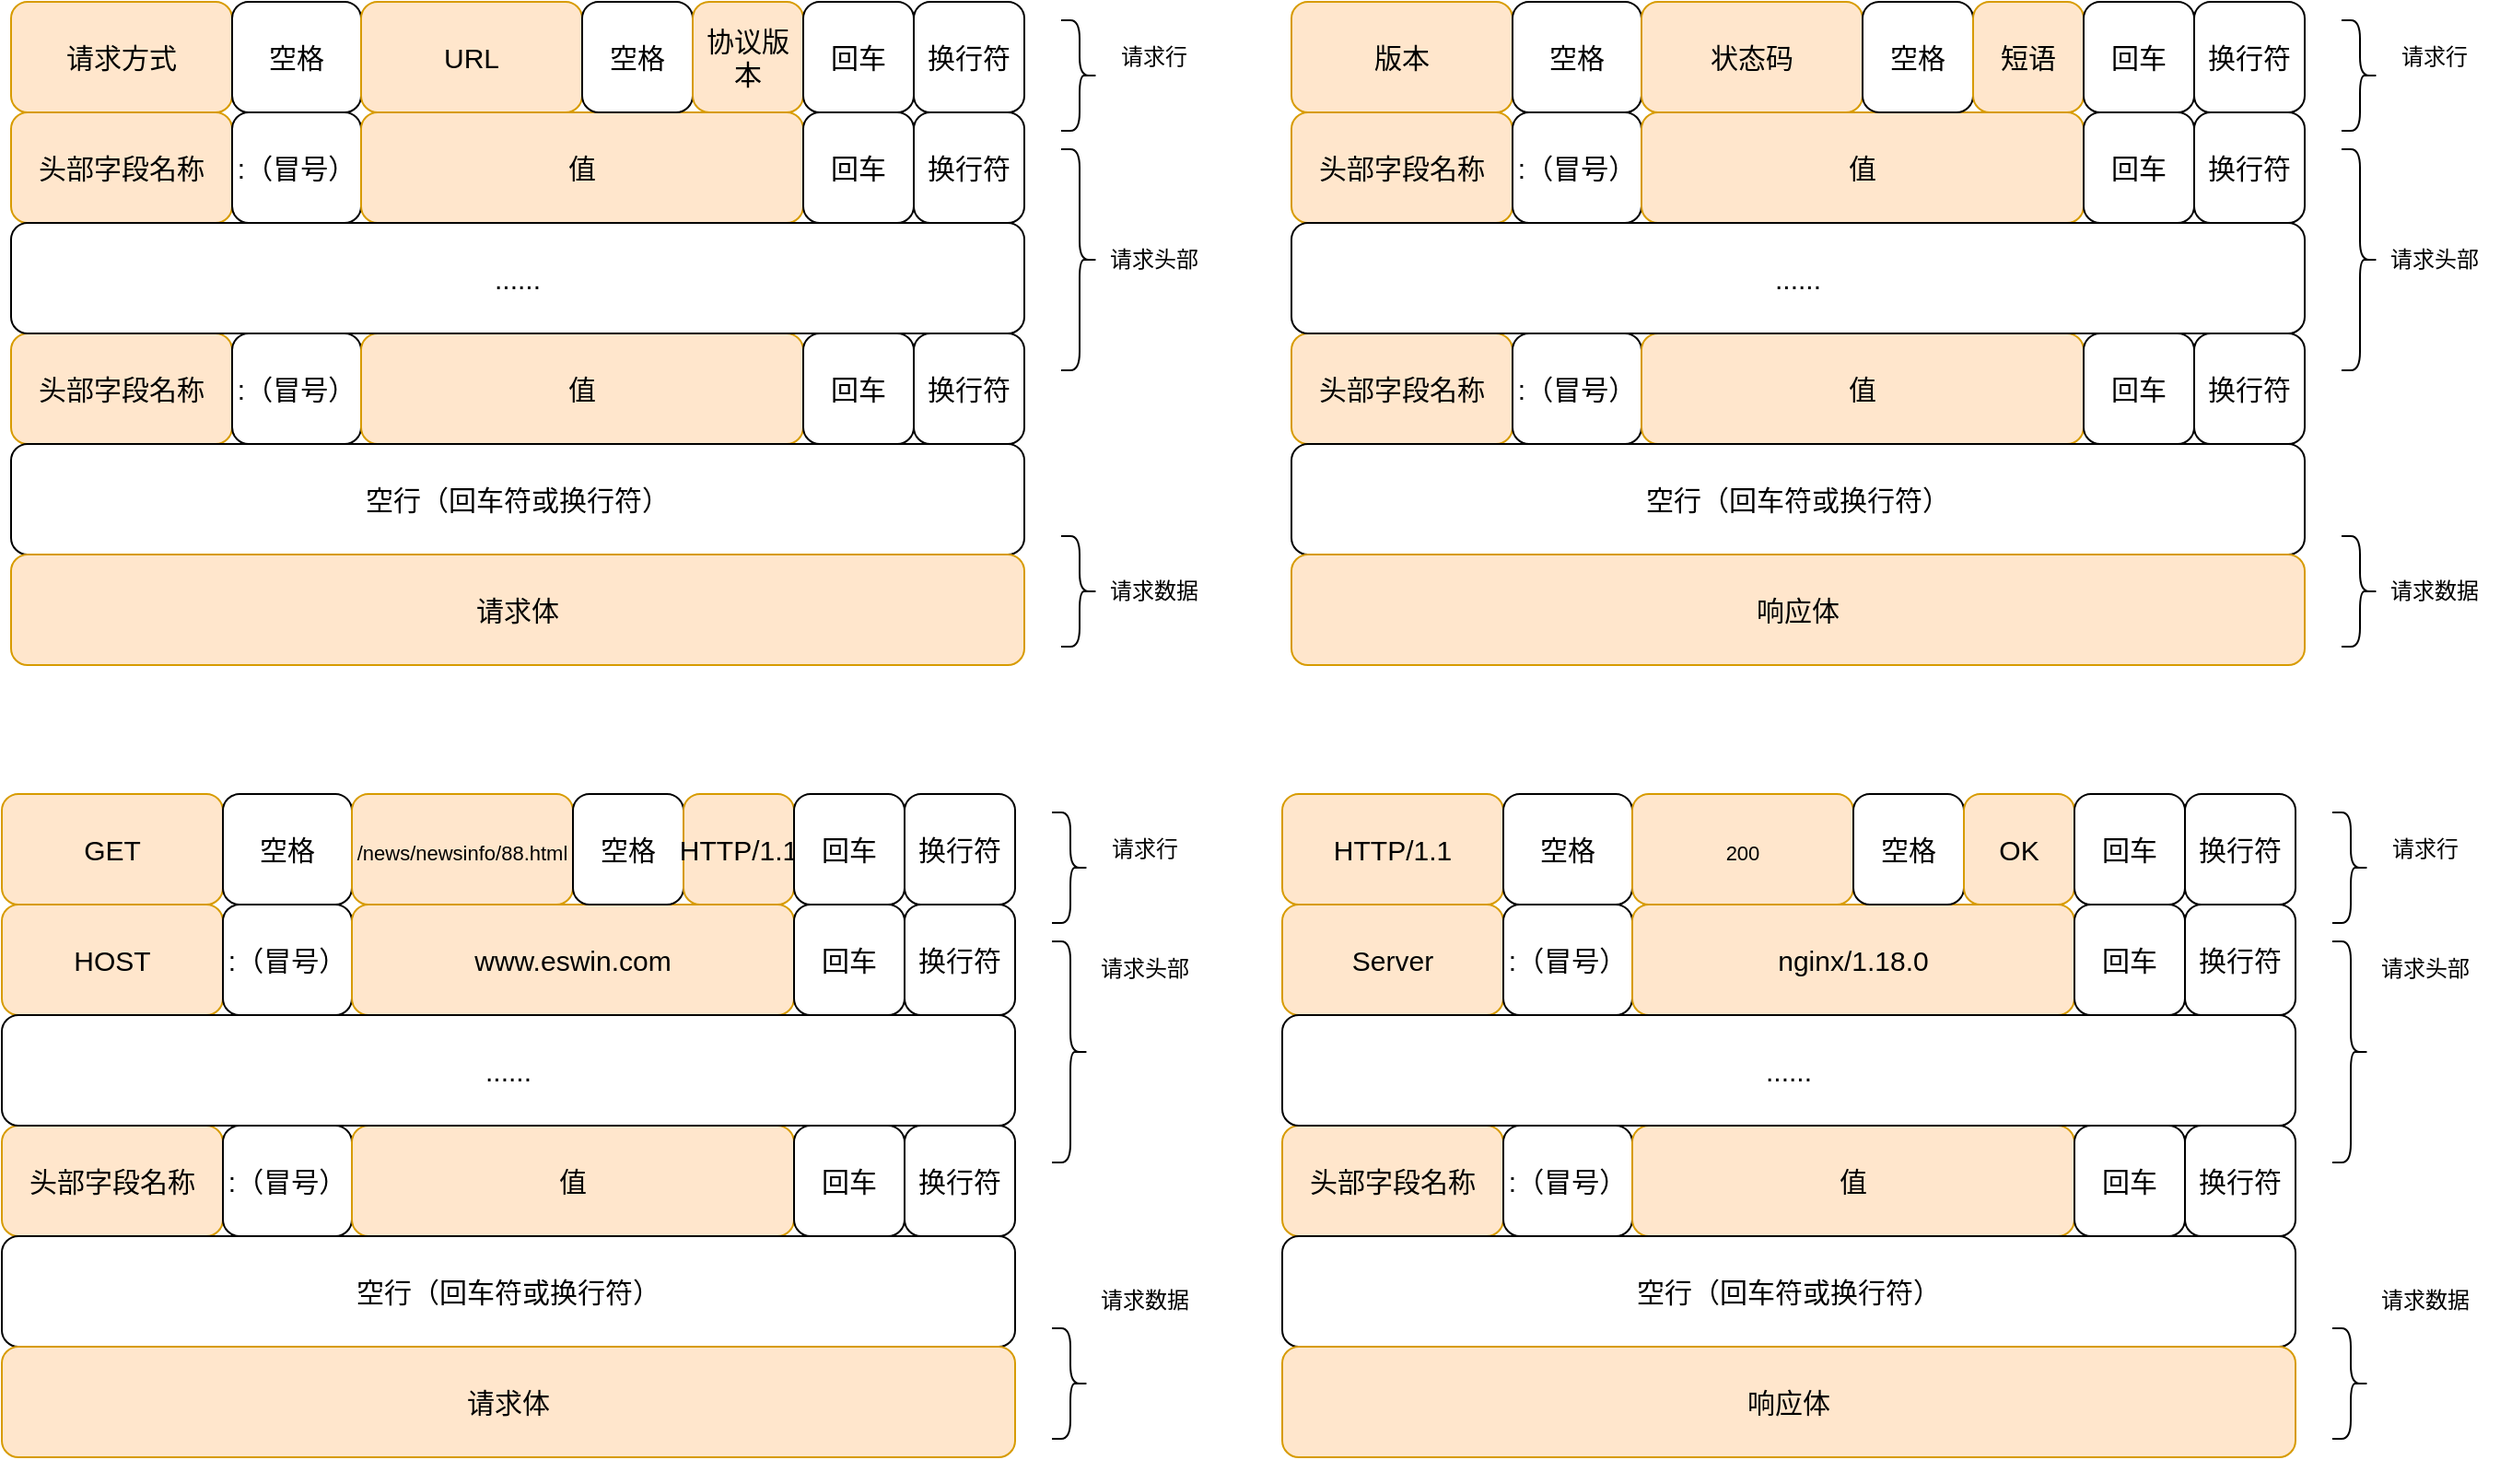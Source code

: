 <mxfile version="21.6.2" type="github">
  <diagram name="第 1 页" id="n4iippimXW4V_1ec7_ed">
    <mxGraphModel dx="1379" dy="764" grid="1" gridSize="10" guides="1" tooltips="1" connect="1" arrows="1" fold="1" page="1" pageScale="1" pageWidth="827" pageHeight="1169" math="0" shadow="0">
      <root>
        <mxCell id="0" />
        <mxCell id="1" parent="0" />
        <mxCell id="bQ2kmnAOD6BC6_OnVGFt-2" value="请求方式" style="rounded=1;whiteSpace=wrap;html=1;fontSize=15;fillColor=#ffe6cc;strokeColor=#d79b00;" vertex="1" parent="1">
          <mxGeometry x="80" y="20" width="120" height="60" as="geometry" />
        </mxCell>
        <mxCell id="bQ2kmnAOD6BC6_OnVGFt-3" value="空格" style="rounded=1;whiteSpace=wrap;html=1;fontSize=15;" vertex="1" parent="1">
          <mxGeometry x="200" y="20" width="70" height="60" as="geometry" />
        </mxCell>
        <mxCell id="bQ2kmnAOD6BC6_OnVGFt-4" value="URL" style="rounded=1;whiteSpace=wrap;html=1;fontSize=15;fillColor=#ffe6cc;strokeColor=#d79b00;" vertex="1" parent="1">
          <mxGeometry x="270" y="20" width="120" height="60" as="geometry" />
        </mxCell>
        <mxCell id="bQ2kmnAOD6BC6_OnVGFt-5" value="头部字段名称" style="rounded=1;whiteSpace=wrap;html=1;fontSize=15;fillColor=#ffe6cc;strokeColor=#d79b00;" vertex="1" parent="1">
          <mxGeometry x="80" y="80" width="120" height="60" as="geometry" />
        </mxCell>
        <mxCell id="bQ2kmnAOD6BC6_OnVGFt-6" value=":（冒号）" style="rounded=1;whiteSpace=wrap;html=1;fontSize=15;" vertex="1" parent="1">
          <mxGeometry x="200" y="80" width="70" height="60" as="geometry" />
        </mxCell>
        <mxCell id="bQ2kmnAOD6BC6_OnVGFt-7" value="值" style="rounded=1;whiteSpace=wrap;html=1;fontSize=15;fillColor=#ffe6cc;strokeColor=#d79b00;" vertex="1" parent="1">
          <mxGeometry x="270" y="80" width="240" height="60" as="geometry" />
        </mxCell>
        <mxCell id="bQ2kmnAOD6BC6_OnVGFt-8" value="回车" style="rounded=1;whiteSpace=wrap;html=1;fontSize=15;" vertex="1" parent="1">
          <mxGeometry x="510" y="80" width="60" height="60" as="geometry" />
        </mxCell>
        <mxCell id="bQ2kmnAOD6BC6_OnVGFt-9" value="换行符" style="rounded=1;whiteSpace=wrap;html=1;fontSize=15;" vertex="1" parent="1">
          <mxGeometry x="570" y="80" width="60" height="60" as="geometry" />
        </mxCell>
        <mxCell id="bQ2kmnAOD6BC6_OnVGFt-11" value="空格" style="rounded=1;whiteSpace=wrap;html=1;fontSize=15;" vertex="1" parent="1">
          <mxGeometry x="390" y="20" width="60" height="60" as="geometry" />
        </mxCell>
        <mxCell id="bQ2kmnAOD6BC6_OnVGFt-12" value="协议版本" style="rounded=1;whiteSpace=wrap;html=1;fontSize=15;fillColor=#ffe6cc;strokeColor=#d79b00;" vertex="1" parent="1">
          <mxGeometry x="450" y="20" width="60" height="60" as="geometry" />
        </mxCell>
        <mxCell id="bQ2kmnAOD6BC6_OnVGFt-13" value="回车" style="rounded=1;whiteSpace=wrap;html=1;fontSize=15;" vertex="1" parent="1">
          <mxGeometry x="510" y="20" width="60" height="60" as="geometry" />
        </mxCell>
        <mxCell id="bQ2kmnAOD6BC6_OnVGFt-14" value="换行符" style="rounded=1;whiteSpace=wrap;html=1;fontSize=15;" vertex="1" parent="1">
          <mxGeometry x="570" y="20" width="60" height="60" as="geometry" />
        </mxCell>
        <mxCell id="bQ2kmnAOD6BC6_OnVGFt-16" value="头部字段名称" style="rounded=1;whiteSpace=wrap;html=1;fontSize=15;fillColor=#ffe6cc;strokeColor=#d79b00;" vertex="1" parent="1">
          <mxGeometry x="80" y="200" width="120" height="60" as="geometry" />
        </mxCell>
        <mxCell id="bQ2kmnAOD6BC6_OnVGFt-17" value=":（冒号）" style="rounded=1;whiteSpace=wrap;html=1;fontSize=15;" vertex="1" parent="1">
          <mxGeometry x="200" y="200" width="70" height="60" as="geometry" />
        </mxCell>
        <mxCell id="bQ2kmnAOD6BC6_OnVGFt-18" value="值" style="rounded=1;whiteSpace=wrap;html=1;fontSize=15;fillColor=#ffe6cc;strokeColor=#d79b00;" vertex="1" parent="1">
          <mxGeometry x="270" y="200" width="240" height="60" as="geometry" />
        </mxCell>
        <mxCell id="bQ2kmnAOD6BC6_OnVGFt-19" value="回车" style="rounded=1;whiteSpace=wrap;html=1;fontSize=15;" vertex="1" parent="1">
          <mxGeometry x="510" y="200" width="60" height="60" as="geometry" />
        </mxCell>
        <mxCell id="bQ2kmnAOD6BC6_OnVGFt-20" value="换行符" style="rounded=1;whiteSpace=wrap;html=1;fontSize=15;" vertex="1" parent="1">
          <mxGeometry x="570" y="200" width="60" height="60" as="geometry" />
        </mxCell>
        <mxCell id="bQ2kmnAOD6BC6_OnVGFt-21" value="......" style="rounded=1;whiteSpace=wrap;html=1;fontSize=15;" vertex="1" parent="1">
          <mxGeometry x="80" y="140" width="550" height="60" as="geometry" />
        </mxCell>
        <mxCell id="bQ2kmnAOD6BC6_OnVGFt-22" value="空行（回车符或换行符）" style="rounded=1;whiteSpace=wrap;html=1;fontSize=15;" vertex="1" parent="1">
          <mxGeometry x="80" y="260" width="550" height="60" as="geometry" />
        </mxCell>
        <mxCell id="bQ2kmnAOD6BC6_OnVGFt-23" value="请求体" style="rounded=1;whiteSpace=wrap;html=1;fontSize=15;fillColor=#ffe6cc;strokeColor=#d79b00;" vertex="1" parent="1">
          <mxGeometry x="80" y="320" width="550" height="60" as="geometry" />
        </mxCell>
        <mxCell id="bQ2kmnAOD6BC6_OnVGFt-24" value="" style="shape=curlyBracket;whiteSpace=wrap;html=1;rounded=1;flipH=1;labelPosition=right;verticalLabelPosition=middle;align=left;verticalAlign=middle;" vertex="1" parent="1">
          <mxGeometry x="650" y="100" width="20" height="120" as="geometry" />
        </mxCell>
        <mxCell id="bQ2kmnAOD6BC6_OnVGFt-25" value="请求头部" style="text;html=1;align=center;verticalAlign=middle;resizable=0;points=[];autosize=1;strokeColor=none;fillColor=none;" vertex="1" parent="1">
          <mxGeometry x="665" y="145" width="70" height="30" as="geometry" />
        </mxCell>
        <mxCell id="bQ2kmnAOD6BC6_OnVGFt-26" value="请求行" style="text;html=1;align=center;verticalAlign=middle;resizable=0;points=[];autosize=1;strokeColor=none;fillColor=none;" vertex="1" parent="1">
          <mxGeometry x="670" y="35" width="60" height="30" as="geometry" />
        </mxCell>
        <mxCell id="bQ2kmnAOD6BC6_OnVGFt-29" value="" style="shape=curlyBracket;whiteSpace=wrap;html=1;rounded=1;flipH=1;labelPosition=right;verticalLabelPosition=middle;align=left;verticalAlign=middle;" vertex="1" parent="1">
          <mxGeometry x="650" y="30" width="20" height="60" as="geometry" />
        </mxCell>
        <mxCell id="bQ2kmnAOD6BC6_OnVGFt-30" value="" style="shape=curlyBracket;whiteSpace=wrap;html=1;rounded=1;flipH=1;labelPosition=right;verticalLabelPosition=middle;align=left;verticalAlign=middle;" vertex="1" parent="1">
          <mxGeometry x="650" y="310" width="20" height="60" as="geometry" />
        </mxCell>
        <mxCell id="bQ2kmnAOD6BC6_OnVGFt-31" value="请求数据" style="text;html=1;align=center;verticalAlign=middle;resizable=0;points=[];autosize=1;strokeColor=none;fillColor=none;" vertex="1" parent="1">
          <mxGeometry x="665" y="325" width="70" height="30" as="geometry" />
        </mxCell>
        <mxCell id="bQ2kmnAOD6BC6_OnVGFt-32" value="GET" style="rounded=1;whiteSpace=wrap;html=1;fontSize=15;fillColor=#ffe6cc;strokeColor=#d79b00;" vertex="1" parent="1">
          <mxGeometry x="75" y="450" width="120" height="60" as="geometry" />
        </mxCell>
        <mxCell id="bQ2kmnAOD6BC6_OnVGFt-33" value="空格" style="rounded=1;whiteSpace=wrap;html=1;fontSize=15;" vertex="1" parent="1">
          <mxGeometry x="195" y="450" width="70" height="60" as="geometry" />
        </mxCell>
        <mxCell id="bQ2kmnAOD6BC6_OnVGFt-34" value="&lt;font style=&quot;font-size: 11px;&quot;&gt;/news/newsinfo/88.html&lt;/font&gt;" style="rounded=1;whiteSpace=wrap;html=1;fontSize=15;fillColor=#ffe6cc;strokeColor=#d79b00;" vertex="1" parent="1">
          <mxGeometry x="265" y="450" width="120" height="60" as="geometry" />
        </mxCell>
        <mxCell id="bQ2kmnAOD6BC6_OnVGFt-35" value="HOST" style="rounded=1;whiteSpace=wrap;html=1;fontSize=15;fillColor=#ffe6cc;strokeColor=#d79b00;" vertex="1" parent="1">
          <mxGeometry x="75" y="510" width="120" height="60" as="geometry" />
        </mxCell>
        <mxCell id="bQ2kmnAOD6BC6_OnVGFt-36" value=":（冒号）" style="rounded=1;whiteSpace=wrap;html=1;fontSize=15;" vertex="1" parent="1">
          <mxGeometry x="195" y="510" width="70" height="60" as="geometry" />
        </mxCell>
        <mxCell id="bQ2kmnAOD6BC6_OnVGFt-37" value="www.eswin.com" style="rounded=1;whiteSpace=wrap;html=1;fontSize=15;fillColor=#ffe6cc;strokeColor=#d79b00;" vertex="1" parent="1">
          <mxGeometry x="265" y="510" width="240" height="60" as="geometry" />
        </mxCell>
        <mxCell id="bQ2kmnAOD6BC6_OnVGFt-38" value="回车" style="rounded=1;whiteSpace=wrap;html=1;fontSize=15;" vertex="1" parent="1">
          <mxGeometry x="505" y="510" width="60" height="60" as="geometry" />
        </mxCell>
        <mxCell id="bQ2kmnAOD6BC6_OnVGFt-39" value="换行符" style="rounded=1;whiteSpace=wrap;html=1;fontSize=15;" vertex="1" parent="1">
          <mxGeometry x="565" y="510" width="60" height="60" as="geometry" />
        </mxCell>
        <mxCell id="bQ2kmnAOD6BC6_OnVGFt-40" value="空格" style="rounded=1;whiteSpace=wrap;html=1;fontSize=15;" vertex="1" parent="1">
          <mxGeometry x="385" y="450" width="60" height="60" as="geometry" />
        </mxCell>
        <mxCell id="bQ2kmnAOD6BC6_OnVGFt-41" value="HTTP/1.1" style="rounded=1;whiteSpace=wrap;html=1;fontSize=15;fillColor=#ffe6cc;strokeColor=#d79b00;" vertex="1" parent="1">
          <mxGeometry x="445" y="450" width="60" height="60" as="geometry" />
        </mxCell>
        <mxCell id="bQ2kmnAOD6BC6_OnVGFt-42" value="回车" style="rounded=1;whiteSpace=wrap;html=1;fontSize=15;" vertex="1" parent="1">
          <mxGeometry x="505" y="450" width="60" height="60" as="geometry" />
        </mxCell>
        <mxCell id="bQ2kmnAOD6BC6_OnVGFt-43" value="换行符" style="rounded=1;whiteSpace=wrap;html=1;fontSize=15;" vertex="1" parent="1">
          <mxGeometry x="565" y="450" width="60" height="60" as="geometry" />
        </mxCell>
        <mxCell id="bQ2kmnAOD6BC6_OnVGFt-44" value="头部字段名称" style="rounded=1;whiteSpace=wrap;html=1;fontSize=15;fillColor=#ffe6cc;strokeColor=#d79b00;" vertex="1" parent="1">
          <mxGeometry x="75" y="630" width="120" height="60" as="geometry" />
        </mxCell>
        <mxCell id="bQ2kmnAOD6BC6_OnVGFt-45" value=":（冒号）" style="rounded=1;whiteSpace=wrap;html=1;fontSize=15;" vertex="1" parent="1">
          <mxGeometry x="195" y="630" width="70" height="60" as="geometry" />
        </mxCell>
        <mxCell id="bQ2kmnAOD6BC6_OnVGFt-46" value="值" style="rounded=1;whiteSpace=wrap;html=1;fontSize=15;fillColor=#ffe6cc;strokeColor=#d79b00;" vertex="1" parent="1">
          <mxGeometry x="265" y="630" width="240" height="60" as="geometry" />
        </mxCell>
        <mxCell id="bQ2kmnAOD6BC6_OnVGFt-47" value="回车" style="rounded=1;whiteSpace=wrap;html=1;fontSize=15;" vertex="1" parent="1">
          <mxGeometry x="505" y="630" width="60" height="60" as="geometry" />
        </mxCell>
        <mxCell id="bQ2kmnAOD6BC6_OnVGFt-48" value="换行符" style="rounded=1;whiteSpace=wrap;html=1;fontSize=15;" vertex="1" parent="1">
          <mxGeometry x="565" y="630" width="60" height="60" as="geometry" />
        </mxCell>
        <mxCell id="bQ2kmnAOD6BC6_OnVGFt-49" value="......" style="rounded=1;whiteSpace=wrap;html=1;fontSize=15;" vertex="1" parent="1">
          <mxGeometry x="75" y="570" width="550" height="60" as="geometry" />
        </mxCell>
        <mxCell id="bQ2kmnAOD6BC6_OnVGFt-50" value="空行（回车符或换行符）" style="rounded=1;whiteSpace=wrap;html=1;fontSize=15;" vertex="1" parent="1">
          <mxGeometry x="75" y="690" width="550" height="60" as="geometry" />
        </mxCell>
        <mxCell id="bQ2kmnAOD6BC6_OnVGFt-51" value="请求体" style="rounded=1;whiteSpace=wrap;html=1;fontSize=15;fillColor=#ffe6cc;strokeColor=#d79b00;" vertex="1" parent="1">
          <mxGeometry x="75" y="750" width="550" height="60" as="geometry" />
        </mxCell>
        <mxCell id="bQ2kmnAOD6BC6_OnVGFt-52" value="" style="shape=curlyBracket;whiteSpace=wrap;html=1;rounded=1;flipH=1;labelPosition=right;verticalLabelPosition=middle;align=left;verticalAlign=middle;" vertex="1" parent="1">
          <mxGeometry x="645" y="530" width="20" height="120" as="geometry" />
        </mxCell>
        <mxCell id="bQ2kmnAOD6BC6_OnVGFt-53" value="请求头部" style="text;html=1;align=center;verticalAlign=middle;resizable=0;points=[];autosize=1;strokeColor=none;fillColor=none;" vertex="1" parent="1">
          <mxGeometry x="660" y="530" width="70" height="30" as="geometry" />
        </mxCell>
        <mxCell id="bQ2kmnAOD6BC6_OnVGFt-54" value="请求行" style="text;html=1;align=center;verticalAlign=middle;resizable=0;points=[];autosize=1;strokeColor=none;fillColor=none;" vertex="1" parent="1">
          <mxGeometry x="665" y="465" width="60" height="30" as="geometry" />
        </mxCell>
        <mxCell id="bQ2kmnAOD6BC6_OnVGFt-55" value="" style="shape=curlyBracket;whiteSpace=wrap;html=1;rounded=1;flipH=1;labelPosition=right;verticalLabelPosition=middle;align=left;verticalAlign=middle;" vertex="1" parent="1">
          <mxGeometry x="645" y="460" width="20" height="60" as="geometry" />
        </mxCell>
        <mxCell id="bQ2kmnAOD6BC6_OnVGFt-56" value="" style="shape=curlyBracket;whiteSpace=wrap;html=1;rounded=1;flipH=1;labelPosition=right;verticalLabelPosition=middle;align=left;verticalAlign=middle;" vertex="1" parent="1">
          <mxGeometry x="645" y="740" width="20" height="60" as="geometry" />
        </mxCell>
        <mxCell id="bQ2kmnAOD6BC6_OnVGFt-57" value="请求数据" style="text;html=1;align=center;verticalAlign=middle;resizable=0;points=[];autosize=1;strokeColor=none;fillColor=none;" vertex="1" parent="1">
          <mxGeometry x="660" y="710" width="70" height="30" as="geometry" />
        </mxCell>
        <mxCell id="bQ2kmnAOD6BC6_OnVGFt-58" value="版本" style="rounded=1;whiteSpace=wrap;html=1;fontSize=15;fillColor=#ffe6cc;strokeColor=#d79b00;" vertex="1" parent="1">
          <mxGeometry x="775" y="20" width="120" height="60" as="geometry" />
        </mxCell>
        <mxCell id="bQ2kmnAOD6BC6_OnVGFt-59" value="空格" style="rounded=1;whiteSpace=wrap;html=1;fontSize=15;" vertex="1" parent="1">
          <mxGeometry x="895" y="20" width="70" height="60" as="geometry" />
        </mxCell>
        <mxCell id="bQ2kmnAOD6BC6_OnVGFt-60" value="状态码" style="rounded=1;whiteSpace=wrap;html=1;fontSize=15;fillColor=#ffe6cc;strokeColor=#d79b00;" vertex="1" parent="1">
          <mxGeometry x="965" y="20" width="120" height="60" as="geometry" />
        </mxCell>
        <mxCell id="bQ2kmnAOD6BC6_OnVGFt-61" value="头部字段名称" style="rounded=1;whiteSpace=wrap;html=1;fontSize=15;fillColor=#ffe6cc;strokeColor=#d79b00;" vertex="1" parent="1">
          <mxGeometry x="775" y="80" width="120" height="60" as="geometry" />
        </mxCell>
        <mxCell id="bQ2kmnAOD6BC6_OnVGFt-62" value=":（冒号）" style="rounded=1;whiteSpace=wrap;html=1;fontSize=15;" vertex="1" parent="1">
          <mxGeometry x="895" y="80" width="70" height="60" as="geometry" />
        </mxCell>
        <mxCell id="bQ2kmnAOD6BC6_OnVGFt-63" value="值" style="rounded=1;whiteSpace=wrap;html=1;fontSize=15;fillColor=#ffe6cc;strokeColor=#d79b00;" vertex="1" parent="1">
          <mxGeometry x="965" y="80" width="240" height="60" as="geometry" />
        </mxCell>
        <mxCell id="bQ2kmnAOD6BC6_OnVGFt-64" value="回车" style="rounded=1;whiteSpace=wrap;html=1;fontSize=15;" vertex="1" parent="1">
          <mxGeometry x="1205" y="80" width="60" height="60" as="geometry" />
        </mxCell>
        <mxCell id="bQ2kmnAOD6BC6_OnVGFt-65" value="换行符" style="rounded=1;whiteSpace=wrap;html=1;fontSize=15;" vertex="1" parent="1">
          <mxGeometry x="1265" y="80" width="60" height="60" as="geometry" />
        </mxCell>
        <mxCell id="bQ2kmnAOD6BC6_OnVGFt-66" value="空格" style="rounded=1;whiteSpace=wrap;html=1;fontSize=15;" vertex="1" parent="1">
          <mxGeometry x="1085" y="20" width="60" height="60" as="geometry" />
        </mxCell>
        <mxCell id="bQ2kmnAOD6BC6_OnVGFt-67" value="短语" style="rounded=1;whiteSpace=wrap;html=1;fontSize=15;fillColor=#ffe6cc;strokeColor=#d79b00;" vertex="1" parent="1">
          <mxGeometry x="1145" y="20" width="60" height="60" as="geometry" />
        </mxCell>
        <mxCell id="bQ2kmnAOD6BC6_OnVGFt-68" value="回车" style="rounded=1;whiteSpace=wrap;html=1;fontSize=15;" vertex="1" parent="1">
          <mxGeometry x="1205" y="20" width="60" height="60" as="geometry" />
        </mxCell>
        <mxCell id="bQ2kmnAOD6BC6_OnVGFt-69" value="换行符" style="rounded=1;whiteSpace=wrap;html=1;fontSize=15;" vertex="1" parent="1">
          <mxGeometry x="1265" y="20" width="60" height="60" as="geometry" />
        </mxCell>
        <mxCell id="bQ2kmnAOD6BC6_OnVGFt-70" value="头部字段名称" style="rounded=1;whiteSpace=wrap;html=1;fontSize=15;fillColor=#ffe6cc;strokeColor=#d79b00;" vertex="1" parent="1">
          <mxGeometry x="775" y="200" width="120" height="60" as="geometry" />
        </mxCell>
        <mxCell id="bQ2kmnAOD6BC6_OnVGFt-71" value=":（冒号）" style="rounded=1;whiteSpace=wrap;html=1;fontSize=15;" vertex="1" parent="1">
          <mxGeometry x="895" y="200" width="70" height="60" as="geometry" />
        </mxCell>
        <mxCell id="bQ2kmnAOD6BC6_OnVGFt-72" value="值" style="rounded=1;whiteSpace=wrap;html=1;fontSize=15;fillColor=#ffe6cc;strokeColor=#d79b00;" vertex="1" parent="1">
          <mxGeometry x="965" y="200" width="240" height="60" as="geometry" />
        </mxCell>
        <mxCell id="bQ2kmnAOD6BC6_OnVGFt-73" value="回车" style="rounded=1;whiteSpace=wrap;html=1;fontSize=15;" vertex="1" parent="1">
          <mxGeometry x="1205" y="200" width="60" height="60" as="geometry" />
        </mxCell>
        <mxCell id="bQ2kmnAOD6BC6_OnVGFt-74" value="换行符" style="rounded=1;whiteSpace=wrap;html=1;fontSize=15;" vertex="1" parent="1">
          <mxGeometry x="1265" y="200" width="60" height="60" as="geometry" />
        </mxCell>
        <mxCell id="bQ2kmnAOD6BC6_OnVGFt-75" value="......" style="rounded=1;whiteSpace=wrap;html=1;fontSize=15;" vertex="1" parent="1">
          <mxGeometry x="775" y="140" width="550" height="60" as="geometry" />
        </mxCell>
        <mxCell id="bQ2kmnAOD6BC6_OnVGFt-76" value="空行（回车符或换行符）" style="rounded=1;whiteSpace=wrap;html=1;fontSize=15;" vertex="1" parent="1">
          <mxGeometry x="775" y="260" width="550" height="60" as="geometry" />
        </mxCell>
        <mxCell id="bQ2kmnAOD6BC6_OnVGFt-77" value="响应体" style="rounded=1;whiteSpace=wrap;html=1;fontSize=15;fillColor=#ffe6cc;strokeColor=#d79b00;" vertex="1" parent="1">
          <mxGeometry x="775" y="320" width="550" height="60" as="geometry" />
        </mxCell>
        <mxCell id="bQ2kmnAOD6BC6_OnVGFt-78" value="" style="shape=curlyBracket;whiteSpace=wrap;html=1;rounded=1;flipH=1;labelPosition=right;verticalLabelPosition=middle;align=left;verticalAlign=middle;" vertex="1" parent="1">
          <mxGeometry x="1345" y="100" width="20" height="120" as="geometry" />
        </mxCell>
        <mxCell id="bQ2kmnAOD6BC6_OnVGFt-79" value="请求头部" style="text;html=1;align=center;verticalAlign=middle;resizable=0;points=[];autosize=1;strokeColor=none;fillColor=none;" vertex="1" parent="1">
          <mxGeometry x="1360" y="145" width="70" height="30" as="geometry" />
        </mxCell>
        <mxCell id="bQ2kmnAOD6BC6_OnVGFt-80" value="请求行" style="text;html=1;align=center;verticalAlign=middle;resizable=0;points=[];autosize=1;strokeColor=none;fillColor=none;" vertex="1" parent="1">
          <mxGeometry x="1365" y="35" width="60" height="30" as="geometry" />
        </mxCell>
        <mxCell id="bQ2kmnAOD6BC6_OnVGFt-81" value="" style="shape=curlyBracket;whiteSpace=wrap;html=1;rounded=1;flipH=1;labelPosition=right;verticalLabelPosition=middle;align=left;verticalAlign=middle;" vertex="1" parent="1">
          <mxGeometry x="1345" y="30" width="20" height="60" as="geometry" />
        </mxCell>
        <mxCell id="bQ2kmnAOD6BC6_OnVGFt-82" value="" style="shape=curlyBracket;whiteSpace=wrap;html=1;rounded=1;flipH=1;labelPosition=right;verticalLabelPosition=middle;align=left;verticalAlign=middle;" vertex="1" parent="1">
          <mxGeometry x="1345" y="310" width="20" height="60" as="geometry" />
        </mxCell>
        <mxCell id="bQ2kmnAOD6BC6_OnVGFt-83" value="请求数据" style="text;html=1;align=center;verticalAlign=middle;resizable=0;points=[];autosize=1;strokeColor=none;fillColor=none;" vertex="1" parent="1">
          <mxGeometry x="1360" y="325" width="70" height="30" as="geometry" />
        </mxCell>
        <mxCell id="bQ2kmnAOD6BC6_OnVGFt-84" value="HTTP/1.1" style="rounded=1;whiteSpace=wrap;html=1;fontSize=15;fillColor=#ffe6cc;strokeColor=#d79b00;" vertex="1" parent="1">
          <mxGeometry x="770" y="450" width="120" height="60" as="geometry" />
        </mxCell>
        <mxCell id="bQ2kmnAOD6BC6_OnVGFt-85" value="空格" style="rounded=1;whiteSpace=wrap;html=1;fontSize=15;" vertex="1" parent="1">
          <mxGeometry x="890" y="450" width="70" height="60" as="geometry" />
        </mxCell>
        <mxCell id="bQ2kmnAOD6BC6_OnVGFt-86" value="&lt;span style=&quot;font-size: 11px;&quot;&gt;200&lt;/span&gt;" style="rounded=1;whiteSpace=wrap;html=1;fontSize=15;fillColor=#ffe6cc;strokeColor=#d79b00;" vertex="1" parent="1">
          <mxGeometry x="960" y="450" width="120" height="60" as="geometry" />
        </mxCell>
        <mxCell id="bQ2kmnAOD6BC6_OnVGFt-87" value="Server" style="rounded=1;whiteSpace=wrap;html=1;fontSize=15;fillColor=#ffe6cc;strokeColor=#d79b00;" vertex="1" parent="1">
          <mxGeometry x="770" y="510" width="120" height="60" as="geometry" />
        </mxCell>
        <mxCell id="bQ2kmnAOD6BC6_OnVGFt-88" value=":（冒号）" style="rounded=1;whiteSpace=wrap;html=1;fontSize=15;" vertex="1" parent="1">
          <mxGeometry x="890" y="510" width="70" height="60" as="geometry" />
        </mxCell>
        <mxCell id="bQ2kmnAOD6BC6_OnVGFt-89" value="nginx/1.18.0" style="rounded=1;whiteSpace=wrap;html=1;fontSize=15;fillColor=#ffe6cc;strokeColor=#d79b00;" vertex="1" parent="1">
          <mxGeometry x="960" y="510" width="240" height="60" as="geometry" />
        </mxCell>
        <mxCell id="bQ2kmnAOD6BC6_OnVGFt-90" value="回车" style="rounded=1;whiteSpace=wrap;html=1;fontSize=15;" vertex="1" parent="1">
          <mxGeometry x="1200" y="510" width="60" height="60" as="geometry" />
        </mxCell>
        <mxCell id="bQ2kmnAOD6BC6_OnVGFt-91" value="换行符" style="rounded=1;whiteSpace=wrap;html=1;fontSize=15;" vertex="1" parent="1">
          <mxGeometry x="1260" y="510" width="60" height="60" as="geometry" />
        </mxCell>
        <mxCell id="bQ2kmnAOD6BC6_OnVGFt-92" value="空格" style="rounded=1;whiteSpace=wrap;html=1;fontSize=15;" vertex="1" parent="1">
          <mxGeometry x="1080" y="450" width="60" height="60" as="geometry" />
        </mxCell>
        <mxCell id="bQ2kmnAOD6BC6_OnVGFt-93" value="OK" style="rounded=1;whiteSpace=wrap;html=1;fontSize=15;fillColor=#ffe6cc;strokeColor=#d79b00;" vertex="1" parent="1">
          <mxGeometry x="1140" y="450" width="60" height="60" as="geometry" />
        </mxCell>
        <mxCell id="bQ2kmnAOD6BC6_OnVGFt-94" value="回车" style="rounded=1;whiteSpace=wrap;html=1;fontSize=15;" vertex="1" parent="1">
          <mxGeometry x="1200" y="450" width="60" height="60" as="geometry" />
        </mxCell>
        <mxCell id="bQ2kmnAOD6BC6_OnVGFt-95" value="换行符" style="rounded=1;whiteSpace=wrap;html=1;fontSize=15;" vertex="1" parent="1">
          <mxGeometry x="1260" y="450" width="60" height="60" as="geometry" />
        </mxCell>
        <mxCell id="bQ2kmnAOD6BC6_OnVGFt-96" value="头部字段名称" style="rounded=1;whiteSpace=wrap;html=1;fontSize=15;fillColor=#ffe6cc;strokeColor=#d79b00;" vertex="1" parent="1">
          <mxGeometry x="770" y="630" width="120" height="60" as="geometry" />
        </mxCell>
        <mxCell id="bQ2kmnAOD6BC6_OnVGFt-97" value=":（冒号）" style="rounded=1;whiteSpace=wrap;html=1;fontSize=15;" vertex="1" parent="1">
          <mxGeometry x="890" y="630" width="70" height="60" as="geometry" />
        </mxCell>
        <mxCell id="bQ2kmnAOD6BC6_OnVGFt-98" value="值" style="rounded=1;whiteSpace=wrap;html=1;fontSize=15;fillColor=#ffe6cc;strokeColor=#d79b00;" vertex="1" parent="1">
          <mxGeometry x="960" y="630" width="240" height="60" as="geometry" />
        </mxCell>
        <mxCell id="bQ2kmnAOD6BC6_OnVGFt-99" value="回车" style="rounded=1;whiteSpace=wrap;html=1;fontSize=15;" vertex="1" parent="1">
          <mxGeometry x="1200" y="630" width="60" height="60" as="geometry" />
        </mxCell>
        <mxCell id="bQ2kmnAOD6BC6_OnVGFt-100" value="换行符" style="rounded=1;whiteSpace=wrap;html=1;fontSize=15;" vertex="1" parent="1">
          <mxGeometry x="1260" y="630" width="60" height="60" as="geometry" />
        </mxCell>
        <mxCell id="bQ2kmnAOD6BC6_OnVGFt-101" value="......" style="rounded=1;whiteSpace=wrap;html=1;fontSize=15;" vertex="1" parent="1">
          <mxGeometry x="770" y="570" width="550" height="60" as="geometry" />
        </mxCell>
        <mxCell id="bQ2kmnAOD6BC6_OnVGFt-102" value="空行（回车符或换行符）" style="rounded=1;whiteSpace=wrap;html=1;fontSize=15;" vertex="1" parent="1">
          <mxGeometry x="770" y="690" width="550" height="60" as="geometry" />
        </mxCell>
        <mxCell id="bQ2kmnAOD6BC6_OnVGFt-103" value="响应体" style="rounded=1;whiteSpace=wrap;html=1;fontSize=15;fillColor=#ffe6cc;strokeColor=#d79b00;" vertex="1" parent="1">
          <mxGeometry x="770" y="750" width="550" height="60" as="geometry" />
        </mxCell>
        <mxCell id="bQ2kmnAOD6BC6_OnVGFt-104" value="" style="shape=curlyBracket;whiteSpace=wrap;html=1;rounded=1;flipH=1;labelPosition=right;verticalLabelPosition=middle;align=left;verticalAlign=middle;" vertex="1" parent="1">
          <mxGeometry x="1340" y="530" width="20" height="120" as="geometry" />
        </mxCell>
        <mxCell id="bQ2kmnAOD6BC6_OnVGFt-105" value="请求头部" style="text;html=1;align=center;verticalAlign=middle;resizable=0;points=[];autosize=1;strokeColor=none;fillColor=none;" vertex="1" parent="1">
          <mxGeometry x="1355" y="530" width="70" height="30" as="geometry" />
        </mxCell>
        <mxCell id="bQ2kmnAOD6BC6_OnVGFt-106" value="请求行" style="text;html=1;align=center;verticalAlign=middle;resizable=0;points=[];autosize=1;strokeColor=none;fillColor=none;" vertex="1" parent="1">
          <mxGeometry x="1360" y="465" width="60" height="30" as="geometry" />
        </mxCell>
        <mxCell id="bQ2kmnAOD6BC6_OnVGFt-107" value="" style="shape=curlyBracket;whiteSpace=wrap;html=1;rounded=1;flipH=1;labelPosition=right;verticalLabelPosition=middle;align=left;verticalAlign=middle;" vertex="1" parent="1">
          <mxGeometry x="1340" y="460" width="20" height="60" as="geometry" />
        </mxCell>
        <mxCell id="bQ2kmnAOD6BC6_OnVGFt-108" value="" style="shape=curlyBracket;whiteSpace=wrap;html=1;rounded=1;flipH=1;labelPosition=right;verticalLabelPosition=middle;align=left;verticalAlign=middle;" vertex="1" parent="1">
          <mxGeometry x="1340" y="740" width="20" height="60" as="geometry" />
        </mxCell>
        <mxCell id="bQ2kmnAOD6BC6_OnVGFt-109" value="请求数据" style="text;html=1;align=center;verticalAlign=middle;resizable=0;points=[];autosize=1;strokeColor=none;fillColor=none;" vertex="1" parent="1">
          <mxGeometry x="1355" y="710" width="70" height="30" as="geometry" />
        </mxCell>
      </root>
    </mxGraphModel>
  </diagram>
</mxfile>
